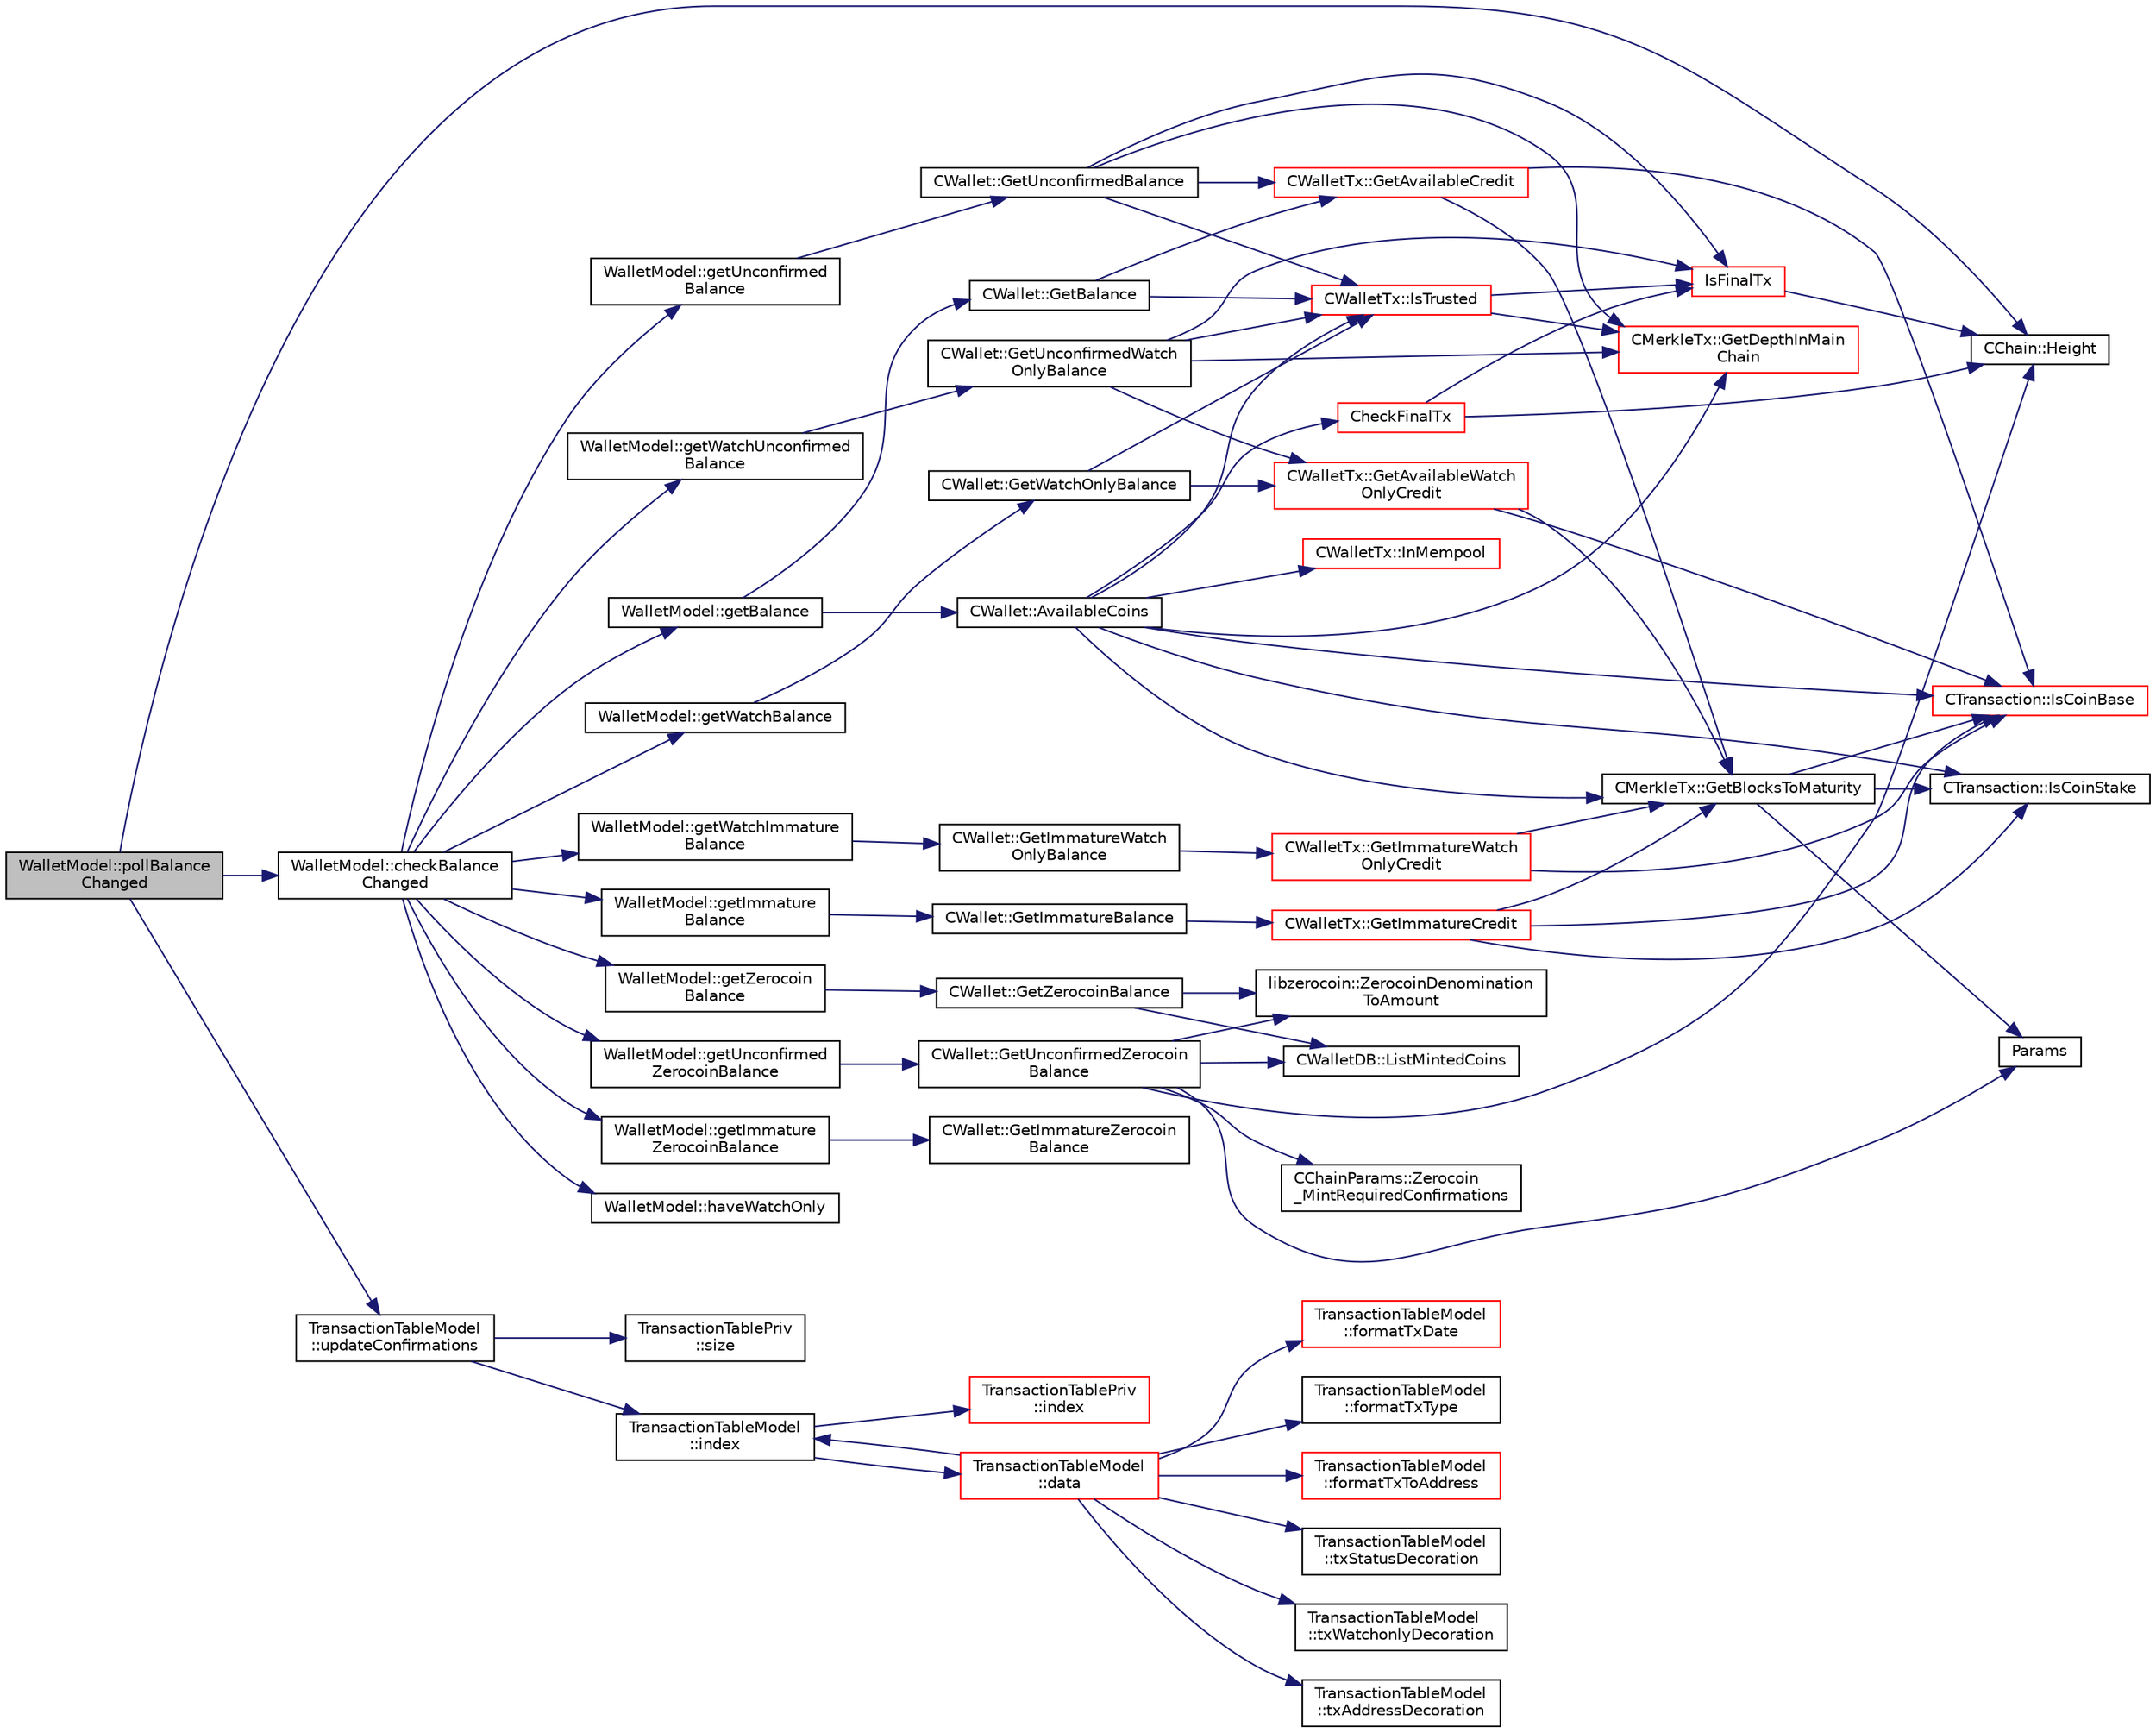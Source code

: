 digraph "WalletModel::pollBalanceChanged"
{
  edge [fontname="Helvetica",fontsize="10",labelfontname="Helvetica",labelfontsize="10"];
  node [fontname="Helvetica",fontsize="10",shape=record];
  rankdir="LR";
  Node1081 [label="WalletModel::pollBalance\lChanged",height=0.2,width=0.4,color="black", fillcolor="grey75", style="filled", fontcolor="black"];
  Node1081 -> Node1082 [color="midnightblue",fontsize="10",style="solid",fontname="Helvetica"];
  Node1082 [label="CChain::Height",height=0.2,width=0.4,color="black", fillcolor="white", style="filled",URL="$class_c_chain.html#ad4758bc8872ce065a9579f77c3171d40",tooltip="Return the maximal height in the chain. "];
  Node1081 -> Node1083 [color="midnightblue",fontsize="10",style="solid",fontname="Helvetica"];
  Node1083 [label="WalletModel::checkBalance\lChanged",height=0.2,width=0.4,color="black", fillcolor="white", style="filled",URL="$class_wallet_model.html#adcc4eb8cd71cb4de223621866bb7fb7d"];
  Node1083 -> Node1084 [color="midnightblue",fontsize="10",style="solid",fontname="Helvetica"];
  Node1084 [label="WalletModel::getBalance",height=0.2,width=0.4,color="black", fillcolor="white", style="filled",URL="$class_wallet_model.html#a4d2cb225a19b89c64f4b5d81faf89beb"];
  Node1084 -> Node1085 [color="midnightblue",fontsize="10",style="solid",fontname="Helvetica"];
  Node1085 [label="CWallet::AvailableCoins",height=0.2,width=0.4,color="black", fillcolor="white", style="filled",URL="$group___actions.html#ga8110e889be0f5915104e07bfe3839c68",tooltip="populate vCoins with vector of available COutputs. "];
  Node1085 -> Node1086 [color="midnightblue",fontsize="10",style="solid",fontname="Helvetica"];
  Node1086 [label="CheckFinalTx",height=0.2,width=0.4,color="red", fillcolor="white", style="filled",URL="$main_8cpp.html#a7e254ea66e047c3d3ed0bedc5997fc4f",tooltip="Check if transaction will be final in the next block to be created. "];
  Node1086 -> Node1082 [color="midnightblue",fontsize="10",style="solid",fontname="Helvetica"];
  Node1086 -> Node1094 [color="midnightblue",fontsize="10",style="solid",fontname="Helvetica"];
  Node1094 [label="IsFinalTx",height=0.2,width=0.4,color="red", fillcolor="white", style="filled",URL="$main_8cpp.html#adc332cd7ac94e639bb4239618341be19"];
  Node1094 -> Node1082 [color="midnightblue",fontsize="10",style="solid",fontname="Helvetica"];
  Node1085 -> Node1095 [color="midnightblue",fontsize="10",style="solid",fontname="Helvetica"];
  Node1095 [label="CWalletTx::IsTrusted",height=0.2,width=0.4,color="red", fillcolor="white", style="filled",URL="$class_c_wallet_tx.html#a71efb0d5b5def8ae00a1d74b8741bfcb"];
  Node1095 -> Node1094 [color="midnightblue",fontsize="10",style="solid",fontname="Helvetica"];
  Node1095 -> Node1096 [color="midnightblue",fontsize="10",style="solid",fontname="Helvetica"];
  Node1096 [label="CMerkleTx::GetDepthInMain\lChain",height=0.2,width=0.4,color="red", fillcolor="white", style="filled",URL="$class_c_merkle_tx.html#a5bf3a355593ecce5799de92d013149b1",tooltip="Return depth of transaction in blockchain: -1 : not in blockchain, and not in memory pool (conflicted..."];
  Node1085 -> Node1113 [color="midnightblue",fontsize="10",style="solid",fontname="Helvetica"];
  Node1113 [label="CTransaction::IsCoinBase",height=0.2,width=0.4,color="red", fillcolor="white", style="filled",URL="$class_c_transaction.html#a96256e8ac1bf79ad9c057e48c41132dd"];
  Node1085 -> Node1117 [color="midnightblue",fontsize="10",style="solid",fontname="Helvetica"];
  Node1117 [label="CTransaction::IsCoinStake",height=0.2,width=0.4,color="black", fillcolor="white", style="filled",URL="$class_c_transaction.html#ace4278a41a296d40dcf5fb2b9cf007ec"];
  Node1085 -> Node1118 [color="midnightblue",fontsize="10",style="solid",fontname="Helvetica"];
  Node1118 [label="CMerkleTx::GetBlocksToMaturity",height=0.2,width=0.4,color="black", fillcolor="white", style="filled",URL="$class_c_merkle_tx.html#a69ebd437f7b44169659c3527fe73b6ab"];
  Node1118 -> Node1113 [color="midnightblue",fontsize="10",style="solid",fontname="Helvetica"];
  Node1118 -> Node1117 [color="midnightblue",fontsize="10",style="solid",fontname="Helvetica"];
  Node1118 -> Node1119 [color="midnightblue",fontsize="10",style="solid",fontname="Helvetica"];
  Node1119 [label="Params",height=0.2,width=0.4,color="black", fillcolor="white", style="filled",URL="$chainparams_8cpp.html#ace5c5b706d71a324a417dd2db394fd4a",tooltip="Return the currently selected parameters. "];
  Node1085 -> Node1096 [color="midnightblue",fontsize="10",style="solid",fontname="Helvetica"];
  Node1085 -> Node1120 [color="midnightblue",fontsize="10",style="solid",fontname="Helvetica"];
  Node1120 [label="CWalletTx::InMempool",height=0.2,width=0.4,color="red", fillcolor="white", style="filled",URL="$group__map_wallet.html#gae4af382e1eeba62ee7e84100c7234f23"];
  Node1084 -> Node1121 [color="midnightblue",fontsize="10",style="solid",fontname="Helvetica"];
  Node1121 [label="CWallet::GetBalance",height=0.2,width=0.4,color="black", fillcolor="white", style="filled",URL="$group___actions.html#gaa6522c2833bc0a84d216cf102b51ba05"];
  Node1121 -> Node1095 [color="midnightblue",fontsize="10",style="solid",fontname="Helvetica"];
  Node1121 -> Node1122 [color="midnightblue",fontsize="10",style="solid",fontname="Helvetica"];
  Node1122 [label="CWalletTx::GetAvailableCredit",height=0.2,width=0.4,color="red", fillcolor="white", style="filled",URL="$class_c_wallet_tx.html#af3c82ba365c720dd3d929b86bf432ef6"];
  Node1122 -> Node1113 [color="midnightblue",fontsize="10",style="solid",fontname="Helvetica"];
  Node1122 -> Node1118 [color="midnightblue",fontsize="10",style="solid",fontname="Helvetica"];
  Node1083 -> Node1127 [color="midnightblue",fontsize="10",style="solid",fontname="Helvetica"];
  Node1127 [label="WalletModel::getUnconfirmed\lBalance",height=0.2,width=0.4,color="black", fillcolor="white", style="filled",URL="$class_wallet_model.html#a5028f20a33e0d17942abeea537916736"];
  Node1127 -> Node1128 [color="midnightblue",fontsize="10",style="solid",fontname="Helvetica"];
  Node1128 [label="CWallet::GetUnconfirmedBalance",height=0.2,width=0.4,color="black", fillcolor="white", style="filled",URL="$group___actions.html#ga6e6e1497535d499242c2f2a76d1cbe63"];
  Node1128 -> Node1094 [color="midnightblue",fontsize="10",style="solid",fontname="Helvetica"];
  Node1128 -> Node1095 [color="midnightblue",fontsize="10",style="solid",fontname="Helvetica"];
  Node1128 -> Node1096 [color="midnightblue",fontsize="10",style="solid",fontname="Helvetica"];
  Node1128 -> Node1122 [color="midnightblue",fontsize="10",style="solid",fontname="Helvetica"];
  Node1083 -> Node1129 [color="midnightblue",fontsize="10",style="solid",fontname="Helvetica"];
  Node1129 [label="WalletModel::getImmature\lBalance",height=0.2,width=0.4,color="black", fillcolor="white", style="filled",URL="$class_wallet_model.html#ac5dbbc28b2c8ecd2e00fb45c6a2cb6f8"];
  Node1129 -> Node1130 [color="midnightblue",fontsize="10",style="solid",fontname="Helvetica"];
  Node1130 [label="CWallet::GetImmatureBalance",height=0.2,width=0.4,color="black", fillcolor="white", style="filled",URL="$group___actions.html#ga6ab8dfa75c5c8d5539325f3981697964"];
  Node1130 -> Node1131 [color="midnightblue",fontsize="10",style="solid",fontname="Helvetica"];
  Node1131 [label="CWalletTx::GetImmatureCredit",height=0.2,width=0.4,color="red", fillcolor="white", style="filled",URL="$class_c_wallet_tx.html#a19bb617269ab1ce42f5d18e1f1f8db09"];
  Node1131 -> Node1113 [color="midnightblue",fontsize="10",style="solid",fontname="Helvetica"];
  Node1131 -> Node1117 [color="midnightblue",fontsize="10",style="solid",fontname="Helvetica"];
  Node1131 -> Node1118 [color="midnightblue",fontsize="10",style="solid",fontname="Helvetica"];
  Node1083 -> Node1133 [color="midnightblue",fontsize="10",style="solid",fontname="Helvetica"];
  Node1133 [label="WalletModel::getZerocoin\lBalance",height=0.2,width=0.4,color="black", fillcolor="white", style="filled",URL="$class_wallet_model.html#a9f75dd612381206f905a74de2c5be93a"];
  Node1133 -> Node1134 [color="midnightblue",fontsize="10",style="solid",fontname="Helvetica"];
  Node1134 [label="CWallet::GetZerocoinBalance",height=0.2,width=0.4,color="black", fillcolor="white", style="filled",URL="$group___actions.html#gaba22138d6c6eabe35feed7570a78ee7d"];
  Node1134 -> Node1135 [color="midnightblue",fontsize="10",style="solid",fontname="Helvetica"];
  Node1135 [label="CWalletDB::ListMintedCoins",height=0.2,width=0.4,color="black", fillcolor="white", style="filled",URL="$class_c_wallet_d_b.html#a906d7b97c6b94f4225957d576222bbb6"];
  Node1134 -> Node1136 [color="midnightblue",fontsize="10",style="solid",fontname="Helvetica"];
  Node1136 [label="libzerocoin::ZerocoinDenomination\lToAmount",height=0.2,width=0.4,color="black", fillcolor="white", style="filled",URL="$namespacelibzerocoin.html#aa2479161e18a4df0c60a6256e47cac97"];
  Node1083 -> Node1137 [color="midnightblue",fontsize="10",style="solid",fontname="Helvetica"];
  Node1137 [label="WalletModel::getUnconfirmed\lZerocoinBalance",height=0.2,width=0.4,color="black", fillcolor="white", style="filled",URL="$class_wallet_model.html#a33e712aa6733a7bc8bb1a62973ce980a"];
  Node1137 -> Node1138 [color="midnightblue",fontsize="10",style="solid",fontname="Helvetica"];
  Node1138 [label="CWallet::GetUnconfirmedZerocoin\lBalance",height=0.2,width=0.4,color="black", fillcolor="white", style="filled",URL="$group___actions.html#ga3f3fbeab349ab9f1a9bc45f1f7aea691"];
  Node1138 -> Node1135 [color="midnightblue",fontsize="10",style="solid",fontname="Helvetica"];
  Node1138 -> Node1082 [color="midnightblue",fontsize="10",style="solid",fontname="Helvetica"];
  Node1138 -> Node1119 [color="midnightblue",fontsize="10",style="solid",fontname="Helvetica"];
  Node1138 -> Node1139 [color="midnightblue",fontsize="10",style="solid",fontname="Helvetica"];
  Node1139 [label="CChainParams::Zerocoin\l_MintRequiredConfirmations",height=0.2,width=0.4,color="black", fillcolor="white", style="filled",URL="$class_c_chain_params.html#a76f3eaab883c0359e8c0b2d6941ef39c"];
  Node1138 -> Node1136 [color="midnightblue",fontsize="10",style="solid",fontname="Helvetica"];
  Node1083 -> Node1140 [color="midnightblue",fontsize="10",style="solid",fontname="Helvetica"];
  Node1140 [label="WalletModel::getImmature\lZerocoinBalance",height=0.2,width=0.4,color="black", fillcolor="white", style="filled",URL="$class_wallet_model.html#a223e93e413b0c79315e844bee6b8e25c"];
  Node1140 -> Node1141 [color="midnightblue",fontsize="10",style="solid",fontname="Helvetica"];
  Node1141 [label="CWallet::GetImmatureZerocoin\lBalance",height=0.2,width=0.4,color="black", fillcolor="white", style="filled",URL="$group___actions.html#gaae3dc5685679930143e0ea16cb560ea7"];
  Node1083 -> Node1142 [color="midnightblue",fontsize="10",style="solid",fontname="Helvetica"];
  Node1142 [label="WalletModel::haveWatchOnly",height=0.2,width=0.4,color="black", fillcolor="white", style="filled",URL="$class_wallet_model.html#ab5e8e946e9ac3ddc9dc6a203e61968e2"];
  Node1083 -> Node1143 [color="midnightblue",fontsize="10",style="solid",fontname="Helvetica"];
  Node1143 [label="WalletModel::getWatchBalance",height=0.2,width=0.4,color="black", fillcolor="white", style="filled",URL="$class_wallet_model.html#a6d9050286d99bccb4a28a8d88f0ca5f8"];
  Node1143 -> Node1144 [color="midnightblue",fontsize="10",style="solid",fontname="Helvetica"];
  Node1144 [label="CWallet::GetWatchOnlyBalance",height=0.2,width=0.4,color="black", fillcolor="white", style="filled",URL="$group___actions.html#ga92a58ebac7d7d398597657600db56611"];
  Node1144 -> Node1095 [color="midnightblue",fontsize="10",style="solid",fontname="Helvetica"];
  Node1144 -> Node1145 [color="midnightblue",fontsize="10",style="solid",fontname="Helvetica"];
  Node1145 [label="CWalletTx::GetAvailableWatch\lOnlyCredit",height=0.2,width=0.4,color="red", fillcolor="white", style="filled",URL="$class_c_wallet_tx.html#ac78c4da3c420b2b28370cba7044dd68d"];
  Node1145 -> Node1113 [color="midnightblue",fontsize="10",style="solid",fontname="Helvetica"];
  Node1145 -> Node1118 [color="midnightblue",fontsize="10",style="solid",fontname="Helvetica"];
  Node1083 -> Node1146 [color="midnightblue",fontsize="10",style="solid",fontname="Helvetica"];
  Node1146 [label="WalletModel::getWatchUnconfirmed\lBalance",height=0.2,width=0.4,color="black", fillcolor="white", style="filled",URL="$class_wallet_model.html#a691b35afd9aff056e1398fd057691ff1"];
  Node1146 -> Node1147 [color="midnightblue",fontsize="10",style="solid",fontname="Helvetica"];
  Node1147 [label="CWallet::GetUnconfirmedWatch\lOnlyBalance",height=0.2,width=0.4,color="black", fillcolor="white", style="filled",URL="$group___actions.html#gab0c110f14f0429f9de594b2293837621"];
  Node1147 -> Node1094 [color="midnightblue",fontsize="10",style="solid",fontname="Helvetica"];
  Node1147 -> Node1095 [color="midnightblue",fontsize="10",style="solid",fontname="Helvetica"];
  Node1147 -> Node1096 [color="midnightblue",fontsize="10",style="solid",fontname="Helvetica"];
  Node1147 -> Node1145 [color="midnightblue",fontsize="10",style="solid",fontname="Helvetica"];
  Node1083 -> Node1148 [color="midnightblue",fontsize="10",style="solid",fontname="Helvetica"];
  Node1148 [label="WalletModel::getWatchImmature\lBalance",height=0.2,width=0.4,color="black", fillcolor="white", style="filled",URL="$class_wallet_model.html#a9da743fbe881d4928eeafc48f50ef3d5"];
  Node1148 -> Node1149 [color="midnightblue",fontsize="10",style="solid",fontname="Helvetica"];
  Node1149 [label="CWallet::GetImmatureWatch\lOnlyBalance",height=0.2,width=0.4,color="black", fillcolor="white", style="filled",URL="$group___actions.html#ga1372ba886aaeda65bf28758c9ccb65b4"];
  Node1149 -> Node1150 [color="midnightblue",fontsize="10",style="solid",fontname="Helvetica"];
  Node1150 [label="CWalletTx::GetImmatureWatch\lOnlyCredit",height=0.2,width=0.4,color="red", fillcolor="white", style="filled",URL="$class_c_wallet_tx.html#a72f8eabb937fe06b415316c2ef4ea510"];
  Node1150 -> Node1113 [color="midnightblue",fontsize="10",style="solid",fontname="Helvetica"];
  Node1150 -> Node1118 [color="midnightblue",fontsize="10",style="solid",fontname="Helvetica"];
  Node1081 -> Node1151 [color="midnightblue",fontsize="10",style="solid",fontname="Helvetica"];
  Node1151 [label="TransactionTableModel\l::updateConfirmations",height=0.2,width=0.4,color="black", fillcolor="white", style="filled",URL="$class_transaction_table_model.html#a5899d9eda6465bfb16d2846b6459567e"];
  Node1151 -> Node1152 [color="midnightblue",fontsize="10",style="solid",fontname="Helvetica"];
  Node1152 [label="TransactionTableModel\l::index",height=0.2,width=0.4,color="black", fillcolor="white", style="filled",URL="$class_transaction_table_model.html#af3a9a49314f80268a77a704f7f028905"];
  Node1152 -> Node1153 [color="midnightblue",fontsize="10",style="solid",fontname="Helvetica"];
  Node1153 [label="TransactionTableModel\l::data",height=0.2,width=0.4,color="red", fillcolor="white", style="filled",URL="$class_transaction_table_model.html#a02173c31b6014bff182e320217e30e10"];
  Node1153 -> Node1152 [color="midnightblue",fontsize="10",style="solid",fontname="Helvetica"];
  Node1153 -> Node1154 [color="midnightblue",fontsize="10",style="solid",fontname="Helvetica"];
  Node1154 [label="TransactionTableModel\l::txStatusDecoration",height=0.2,width=0.4,color="black", fillcolor="white", style="filled",URL="$class_transaction_table_model.html#a11c11972847aeec2069953eda7abc3b2"];
  Node1153 -> Node1155 [color="midnightblue",fontsize="10",style="solid",fontname="Helvetica"];
  Node1155 [label="TransactionTableModel\l::txWatchonlyDecoration",height=0.2,width=0.4,color="black", fillcolor="white", style="filled",URL="$class_transaction_table_model.html#a8be4fd0880420a6b45fd0ea4e41454c0"];
  Node1153 -> Node1156 [color="midnightblue",fontsize="10",style="solid",fontname="Helvetica"];
  Node1156 [label="TransactionTableModel\l::txAddressDecoration",height=0.2,width=0.4,color="black", fillcolor="white", style="filled",URL="$class_transaction_table_model.html#af14920c007e307f892902da061e46072"];
  Node1153 -> Node1157 [color="midnightblue",fontsize="10",style="solid",fontname="Helvetica"];
  Node1157 [label="TransactionTableModel\l::formatTxDate",height=0.2,width=0.4,color="red", fillcolor="white", style="filled",URL="$class_transaction_table_model.html#af91bbd6b2a712af32988d147e3f311ea"];
  Node1153 -> Node1159 [color="midnightblue",fontsize="10",style="solid",fontname="Helvetica"];
  Node1159 [label="TransactionTableModel\l::formatTxType",height=0.2,width=0.4,color="black", fillcolor="white", style="filled",URL="$class_transaction_table_model.html#aefcd45e8b170a459548ddbd308b1ad64"];
  Node1153 -> Node1160 [color="midnightblue",fontsize="10",style="solid",fontname="Helvetica"];
  Node1160 [label="TransactionTableModel\l::formatTxToAddress",height=0.2,width=0.4,color="red", fillcolor="white", style="filled",URL="$class_transaction_table_model.html#ada92bead83848f3ec231833e5964c27f"];
  Node1152 -> Node1173 [color="midnightblue",fontsize="10",style="solid",fontname="Helvetica"];
  Node1173 [label="TransactionTablePriv\l::index",height=0.2,width=0.4,color="red", fillcolor="white", style="filled",URL="$class_transaction_table_priv.html#ac692aa6aa7820e80accc971c70e0fae5"];
  Node1151 -> Node1176 [color="midnightblue",fontsize="10",style="solid",fontname="Helvetica"];
  Node1176 [label="TransactionTablePriv\l::size",height=0.2,width=0.4,color="black", fillcolor="white", style="filled",URL="$class_transaction_table_priv.html#acc5c85ae550eca3a35b7b4d68d0994bf"];
}
